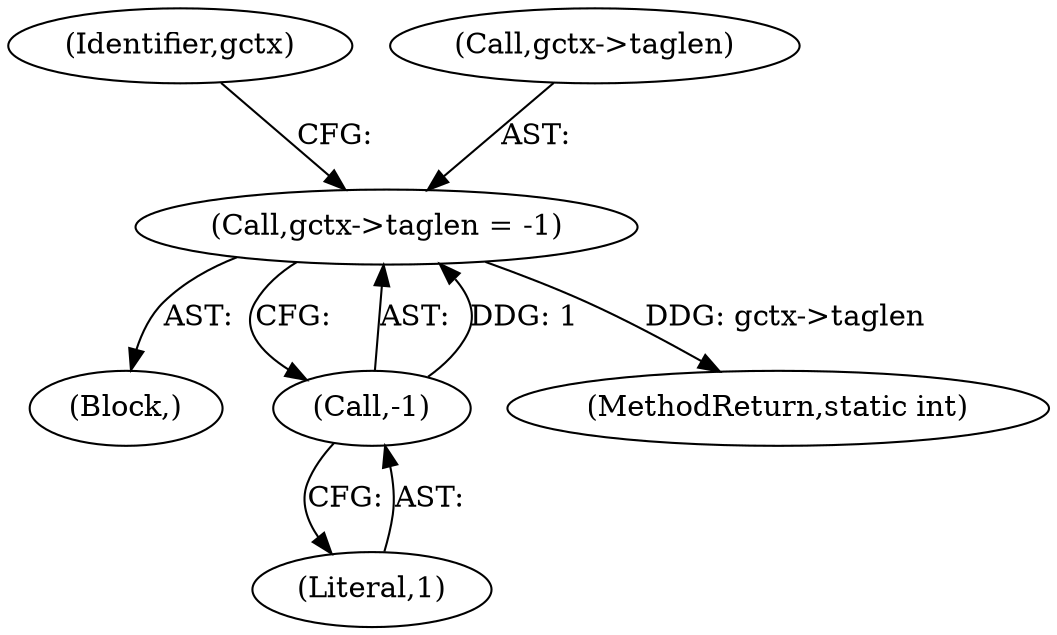 digraph "0_openssl_00d965474b22b54e4275232bc71ee0c699c5cd21_0@pointer" {
"1000146" [label="(Call,gctx->taglen = -1)"];
"1000150" [label="(Call,-1)"];
"1000154" [label="(Identifier,gctx)"];
"1000122" [label="(Block,)"];
"1000146" [label="(Call,gctx->taglen = -1)"];
"1000147" [label="(Call,gctx->taglen)"];
"1000150" [label="(Call,-1)"];
"1000151" [label="(Literal,1)"];
"1000627" [label="(MethodReturn,static int)"];
"1000146" -> "1000122"  [label="AST: "];
"1000146" -> "1000150"  [label="CFG: "];
"1000147" -> "1000146"  [label="AST: "];
"1000150" -> "1000146"  [label="AST: "];
"1000154" -> "1000146"  [label="CFG: "];
"1000146" -> "1000627"  [label="DDG: gctx->taglen"];
"1000150" -> "1000146"  [label="DDG: 1"];
"1000150" -> "1000151"  [label="CFG: "];
"1000151" -> "1000150"  [label="AST: "];
}
